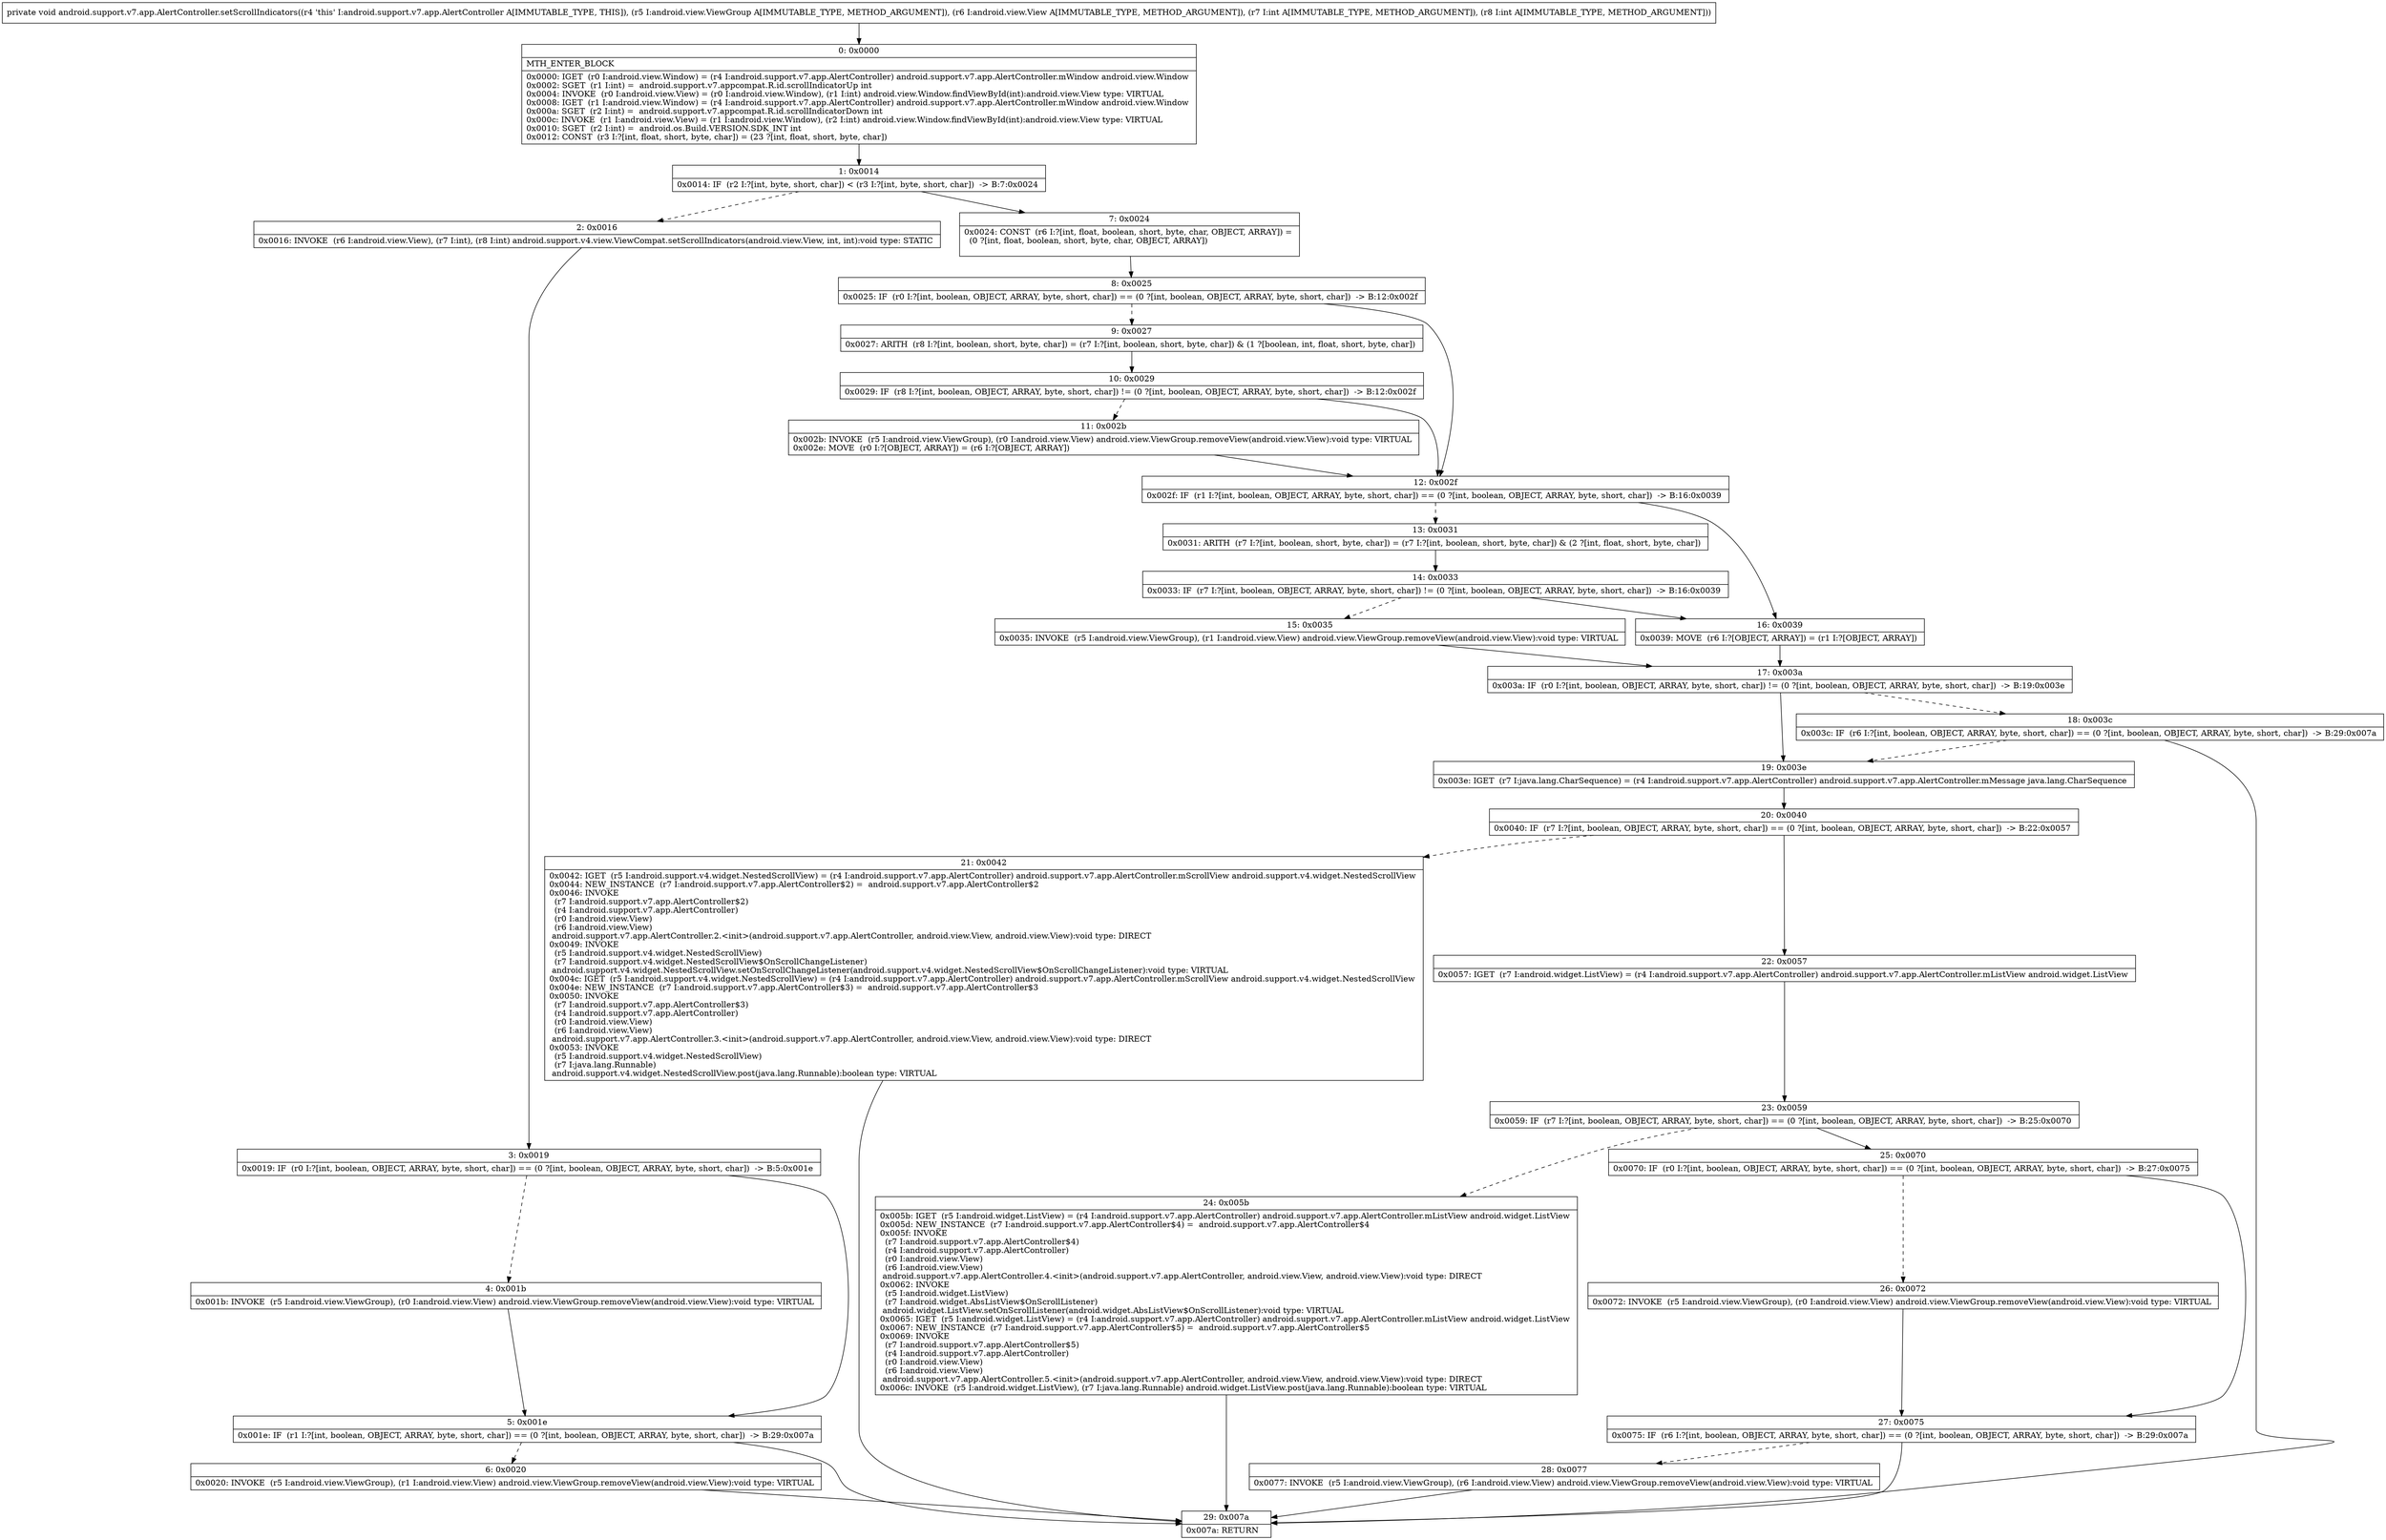 digraph "CFG forandroid.support.v7.app.AlertController.setScrollIndicators(Landroid\/view\/ViewGroup;Landroid\/view\/View;II)V" {
Node_0 [shape=record,label="{0\:\ 0x0000|MTH_ENTER_BLOCK\l|0x0000: IGET  (r0 I:android.view.Window) = (r4 I:android.support.v7.app.AlertController) android.support.v7.app.AlertController.mWindow android.view.Window \l0x0002: SGET  (r1 I:int) =  android.support.v7.appcompat.R.id.scrollIndicatorUp int \l0x0004: INVOKE  (r0 I:android.view.View) = (r0 I:android.view.Window), (r1 I:int) android.view.Window.findViewById(int):android.view.View type: VIRTUAL \l0x0008: IGET  (r1 I:android.view.Window) = (r4 I:android.support.v7.app.AlertController) android.support.v7.app.AlertController.mWindow android.view.Window \l0x000a: SGET  (r2 I:int) =  android.support.v7.appcompat.R.id.scrollIndicatorDown int \l0x000c: INVOKE  (r1 I:android.view.View) = (r1 I:android.view.Window), (r2 I:int) android.view.Window.findViewById(int):android.view.View type: VIRTUAL \l0x0010: SGET  (r2 I:int) =  android.os.Build.VERSION.SDK_INT int \l0x0012: CONST  (r3 I:?[int, float, short, byte, char]) = (23 ?[int, float, short, byte, char]) \l}"];
Node_1 [shape=record,label="{1\:\ 0x0014|0x0014: IF  (r2 I:?[int, byte, short, char]) \< (r3 I:?[int, byte, short, char])  \-\> B:7:0x0024 \l}"];
Node_2 [shape=record,label="{2\:\ 0x0016|0x0016: INVOKE  (r6 I:android.view.View), (r7 I:int), (r8 I:int) android.support.v4.view.ViewCompat.setScrollIndicators(android.view.View, int, int):void type: STATIC \l}"];
Node_3 [shape=record,label="{3\:\ 0x0019|0x0019: IF  (r0 I:?[int, boolean, OBJECT, ARRAY, byte, short, char]) == (0 ?[int, boolean, OBJECT, ARRAY, byte, short, char])  \-\> B:5:0x001e \l}"];
Node_4 [shape=record,label="{4\:\ 0x001b|0x001b: INVOKE  (r5 I:android.view.ViewGroup), (r0 I:android.view.View) android.view.ViewGroup.removeView(android.view.View):void type: VIRTUAL \l}"];
Node_5 [shape=record,label="{5\:\ 0x001e|0x001e: IF  (r1 I:?[int, boolean, OBJECT, ARRAY, byte, short, char]) == (0 ?[int, boolean, OBJECT, ARRAY, byte, short, char])  \-\> B:29:0x007a \l}"];
Node_6 [shape=record,label="{6\:\ 0x0020|0x0020: INVOKE  (r5 I:android.view.ViewGroup), (r1 I:android.view.View) android.view.ViewGroup.removeView(android.view.View):void type: VIRTUAL \l}"];
Node_7 [shape=record,label="{7\:\ 0x0024|0x0024: CONST  (r6 I:?[int, float, boolean, short, byte, char, OBJECT, ARRAY]) = \l  (0 ?[int, float, boolean, short, byte, char, OBJECT, ARRAY])\l \l}"];
Node_8 [shape=record,label="{8\:\ 0x0025|0x0025: IF  (r0 I:?[int, boolean, OBJECT, ARRAY, byte, short, char]) == (0 ?[int, boolean, OBJECT, ARRAY, byte, short, char])  \-\> B:12:0x002f \l}"];
Node_9 [shape=record,label="{9\:\ 0x0027|0x0027: ARITH  (r8 I:?[int, boolean, short, byte, char]) = (r7 I:?[int, boolean, short, byte, char]) & (1 ?[boolean, int, float, short, byte, char]) \l}"];
Node_10 [shape=record,label="{10\:\ 0x0029|0x0029: IF  (r8 I:?[int, boolean, OBJECT, ARRAY, byte, short, char]) != (0 ?[int, boolean, OBJECT, ARRAY, byte, short, char])  \-\> B:12:0x002f \l}"];
Node_11 [shape=record,label="{11\:\ 0x002b|0x002b: INVOKE  (r5 I:android.view.ViewGroup), (r0 I:android.view.View) android.view.ViewGroup.removeView(android.view.View):void type: VIRTUAL \l0x002e: MOVE  (r0 I:?[OBJECT, ARRAY]) = (r6 I:?[OBJECT, ARRAY]) \l}"];
Node_12 [shape=record,label="{12\:\ 0x002f|0x002f: IF  (r1 I:?[int, boolean, OBJECT, ARRAY, byte, short, char]) == (0 ?[int, boolean, OBJECT, ARRAY, byte, short, char])  \-\> B:16:0x0039 \l}"];
Node_13 [shape=record,label="{13\:\ 0x0031|0x0031: ARITH  (r7 I:?[int, boolean, short, byte, char]) = (r7 I:?[int, boolean, short, byte, char]) & (2 ?[int, float, short, byte, char]) \l}"];
Node_14 [shape=record,label="{14\:\ 0x0033|0x0033: IF  (r7 I:?[int, boolean, OBJECT, ARRAY, byte, short, char]) != (0 ?[int, boolean, OBJECT, ARRAY, byte, short, char])  \-\> B:16:0x0039 \l}"];
Node_15 [shape=record,label="{15\:\ 0x0035|0x0035: INVOKE  (r5 I:android.view.ViewGroup), (r1 I:android.view.View) android.view.ViewGroup.removeView(android.view.View):void type: VIRTUAL \l}"];
Node_16 [shape=record,label="{16\:\ 0x0039|0x0039: MOVE  (r6 I:?[OBJECT, ARRAY]) = (r1 I:?[OBJECT, ARRAY]) \l}"];
Node_17 [shape=record,label="{17\:\ 0x003a|0x003a: IF  (r0 I:?[int, boolean, OBJECT, ARRAY, byte, short, char]) != (0 ?[int, boolean, OBJECT, ARRAY, byte, short, char])  \-\> B:19:0x003e \l}"];
Node_18 [shape=record,label="{18\:\ 0x003c|0x003c: IF  (r6 I:?[int, boolean, OBJECT, ARRAY, byte, short, char]) == (0 ?[int, boolean, OBJECT, ARRAY, byte, short, char])  \-\> B:29:0x007a \l}"];
Node_19 [shape=record,label="{19\:\ 0x003e|0x003e: IGET  (r7 I:java.lang.CharSequence) = (r4 I:android.support.v7.app.AlertController) android.support.v7.app.AlertController.mMessage java.lang.CharSequence \l}"];
Node_20 [shape=record,label="{20\:\ 0x0040|0x0040: IF  (r7 I:?[int, boolean, OBJECT, ARRAY, byte, short, char]) == (0 ?[int, boolean, OBJECT, ARRAY, byte, short, char])  \-\> B:22:0x0057 \l}"];
Node_21 [shape=record,label="{21\:\ 0x0042|0x0042: IGET  (r5 I:android.support.v4.widget.NestedScrollView) = (r4 I:android.support.v7.app.AlertController) android.support.v7.app.AlertController.mScrollView android.support.v4.widget.NestedScrollView \l0x0044: NEW_INSTANCE  (r7 I:android.support.v7.app.AlertController$2) =  android.support.v7.app.AlertController$2 \l0x0046: INVOKE  \l  (r7 I:android.support.v7.app.AlertController$2)\l  (r4 I:android.support.v7.app.AlertController)\l  (r0 I:android.view.View)\l  (r6 I:android.view.View)\l android.support.v7.app.AlertController.2.\<init\>(android.support.v7.app.AlertController, android.view.View, android.view.View):void type: DIRECT \l0x0049: INVOKE  \l  (r5 I:android.support.v4.widget.NestedScrollView)\l  (r7 I:android.support.v4.widget.NestedScrollView$OnScrollChangeListener)\l android.support.v4.widget.NestedScrollView.setOnScrollChangeListener(android.support.v4.widget.NestedScrollView$OnScrollChangeListener):void type: VIRTUAL \l0x004c: IGET  (r5 I:android.support.v4.widget.NestedScrollView) = (r4 I:android.support.v7.app.AlertController) android.support.v7.app.AlertController.mScrollView android.support.v4.widget.NestedScrollView \l0x004e: NEW_INSTANCE  (r7 I:android.support.v7.app.AlertController$3) =  android.support.v7.app.AlertController$3 \l0x0050: INVOKE  \l  (r7 I:android.support.v7.app.AlertController$3)\l  (r4 I:android.support.v7.app.AlertController)\l  (r0 I:android.view.View)\l  (r6 I:android.view.View)\l android.support.v7.app.AlertController.3.\<init\>(android.support.v7.app.AlertController, android.view.View, android.view.View):void type: DIRECT \l0x0053: INVOKE  \l  (r5 I:android.support.v4.widget.NestedScrollView)\l  (r7 I:java.lang.Runnable)\l android.support.v4.widget.NestedScrollView.post(java.lang.Runnable):boolean type: VIRTUAL \l}"];
Node_22 [shape=record,label="{22\:\ 0x0057|0x0057: IGET  (r7 I:android.widget.ListView) = (r4 I:android.support.v7.app.AlertController) android.support.v7.app.AlertController.mListView android.widget.ListView \l}"];
Node_23 [shape=record,label="{23\:\ 0x0059|0x0059: IF  (r7 I:?[int, boolean, OBJECT, ARRAY, byte, short, char]) == (0 ?[int, boolean, OBJECT, ARRAY, byte, short, char])  \-\> B:25:0x0070 \l}"];
Node_24 [shape=record,label="{24\:\ 0x005b|0x005b: IGET  (r5 I:android.widget.ListView) = (r4 I:android.support.v7.app.AlertController) android.support.v7.app.AlertController.mListView android.widget.ListView \l0x005d: NEW_INSTANCE  (r7 I:android.support.v7.app.AlertController$4) =  android.support.v7.app.AlertController$4 \l0x005f: INVOKE  \l  (r7 I:android.support.v7.app.AlertController$4)\l  (r4 I:android.support.v7.app.AlertController)\l  (r0 I:android.view.View)\l  (r6 I:android.view.View)\l android.support.v7.app.AlertController.4.\<init\>(android.support.v7.app.AlertController, android.view.View, android.view.View):void type: DIRECT \l0x0062: INVOKE  \l  (r5 I:android.widget.ListView)\l  (r7 I:android.widget.AbsListView$OnScrollListener)\l android.widget.ListView.setOnScrollListener(android.widget.AbsListView$OnScrollListener):void type: VIRTUAL \l0x0065: IGET  (r5 I:android.widget.ListView) = (r4 I:android.support.v7.app.AlertController) android.support.v7.app.AlertController.mListView android.widget.ListView \l0x0067: NEW_INSTANCE  (r7 I:android.support.v7.app.AlertController$5) =  android.support.v7.app.AlertController$5 \l0x0069: INVOKE  \l  (r7 I:android.support.v7.app.AlertController$5)\l  (r4 I:android.support.v7.app.AlertController)\l  (r0 I:android.view.View)\l  (r6 I:android.view.View)\l android.support.v7.app.AlertController.5.\<init\>(android.support.v7.app.AlertController, android.view.View, android.view.View):void type: DIRECT \l0x006c: INVOKE  (r5 I:android.widget.ListView), (r7 I:java.lang.Runnable) android.widget.ListView.post(java.lang.Runnable):boolean type: VIRTUAL \l}"];
Node_25 [shape=record,label="{25\:\ 0x0070|0x0070: IF  (r0 I:?[int, boolean, OBJECT, ARRAY, byte, short, char]) == (0 ?[int, boolean, OBJECT, ARRAY, byte, short, char])  \-\> B:27:0x0075 \l}"];
Node_26 [shape=record,label="{26\:\ 0x0072|0x0072: INVOKE  (r5 I:android.view.ViewGroup), (r0 I:android.view.View) android.view.ViewGroup.removeView(android.view.View):void type: VIRTUAL \l}"];
Node_27 [shape=record,label="{27\:\ 0x0075|0x0075: IF  (r6 I:?[int, boolean, OBJECT, ARRAY, byte, short, char]) == (0 ?[int, boolean, OBJECT, ARRAY, byte, short, char])  \-\> B:29:0x007a \l}"];
Node_28 [shape=record,label="{28\:\ 0x0077|0x0077: INVOKE  (r5 I:android.view.ViewGroup), (r6 I:android.view.View) android.view.ViewGroup.removeView(android.view.View):void type: VIRTUAL \l}"];
Node_29 [shape=record,label="{29\:\ 0x007a|0x007a: RETURN   \l}"];
MethodNode[shape=record,label="{private void android.support.v7.app.AlertController.setScrollIndicators((r4 'this' I:android.support.v7.app.AlertController A[IMMUTABLE_TYPE, THIS]), (r5 I:android.view.ViewGroup A[IMMUTABLE_TYPE, METHOD_ARGUMENT]), (r6 I:android.view.View A[IMMUTABLE_TYPE, METHOD_ARGUMENT]), (r7 I:int A[IMMUTABLE_TYPE, METHOD_ARGUMENT]), (r8 I:int A[IMMUTABLE_TYPE, METHOD_ARGUMENT])) }"];
MethodNode -> Node_0;
Node_0 -> Node_1;
Node_1 -> Node_2[style=dashed];
Node_1 -> Node_7;
Node_2 -> Node_3;
Node_3 -> Node_4[style=dashed];
Node_3 -> Node_5;
Node_4 -> Node_5;
Node_5 -> Node_6[style=dashed];
Node_5 -> Node_29;
Node_6 -> Node_29;
Node_7 -> Node_8;
Node_8 -> Node_9[style=dashed];
Node_8 -> Node_12;
Node_9 -> Node_10;
Node_10 -> Node_11[style=dashed];
Node_10 -> Node_12;
Node_11 -> Node_12;
Node_12 -> Node_13[style=dashed];
Node_12 -> Node_16;
Node_13 -> Node_14;
Node_14 -> Node_15[style=dashed];
Node_14 -> Node_16;
Node_15 -> Node_17;
Node_16 -> Node_17;
Node_17 -> Node_18[style=dashed];
Node_17 -> Node_19;
Node_18 -> Node_19[style=dashed];
Node_18 -> Node_29;
Node_19 -> Node_20;
Node_20 -> Node_21[style=dashed];
Node_20 -> Node_22;
Node_21 -> Node_29;
Node_22 -> Node_23;
Node_23 -> Node_24[style=dashed];
Node_23 -> Node_25;
Node_24 -> Node_29;
Node_25 -> Node_26[style=dashed];
Node_25 -> Node_27;
Node_26 -> Node_27;
Node_27 -> Node_28[style=dashed];
Node_27 -> Node_29;
Node_28 -> Node_29;
}


